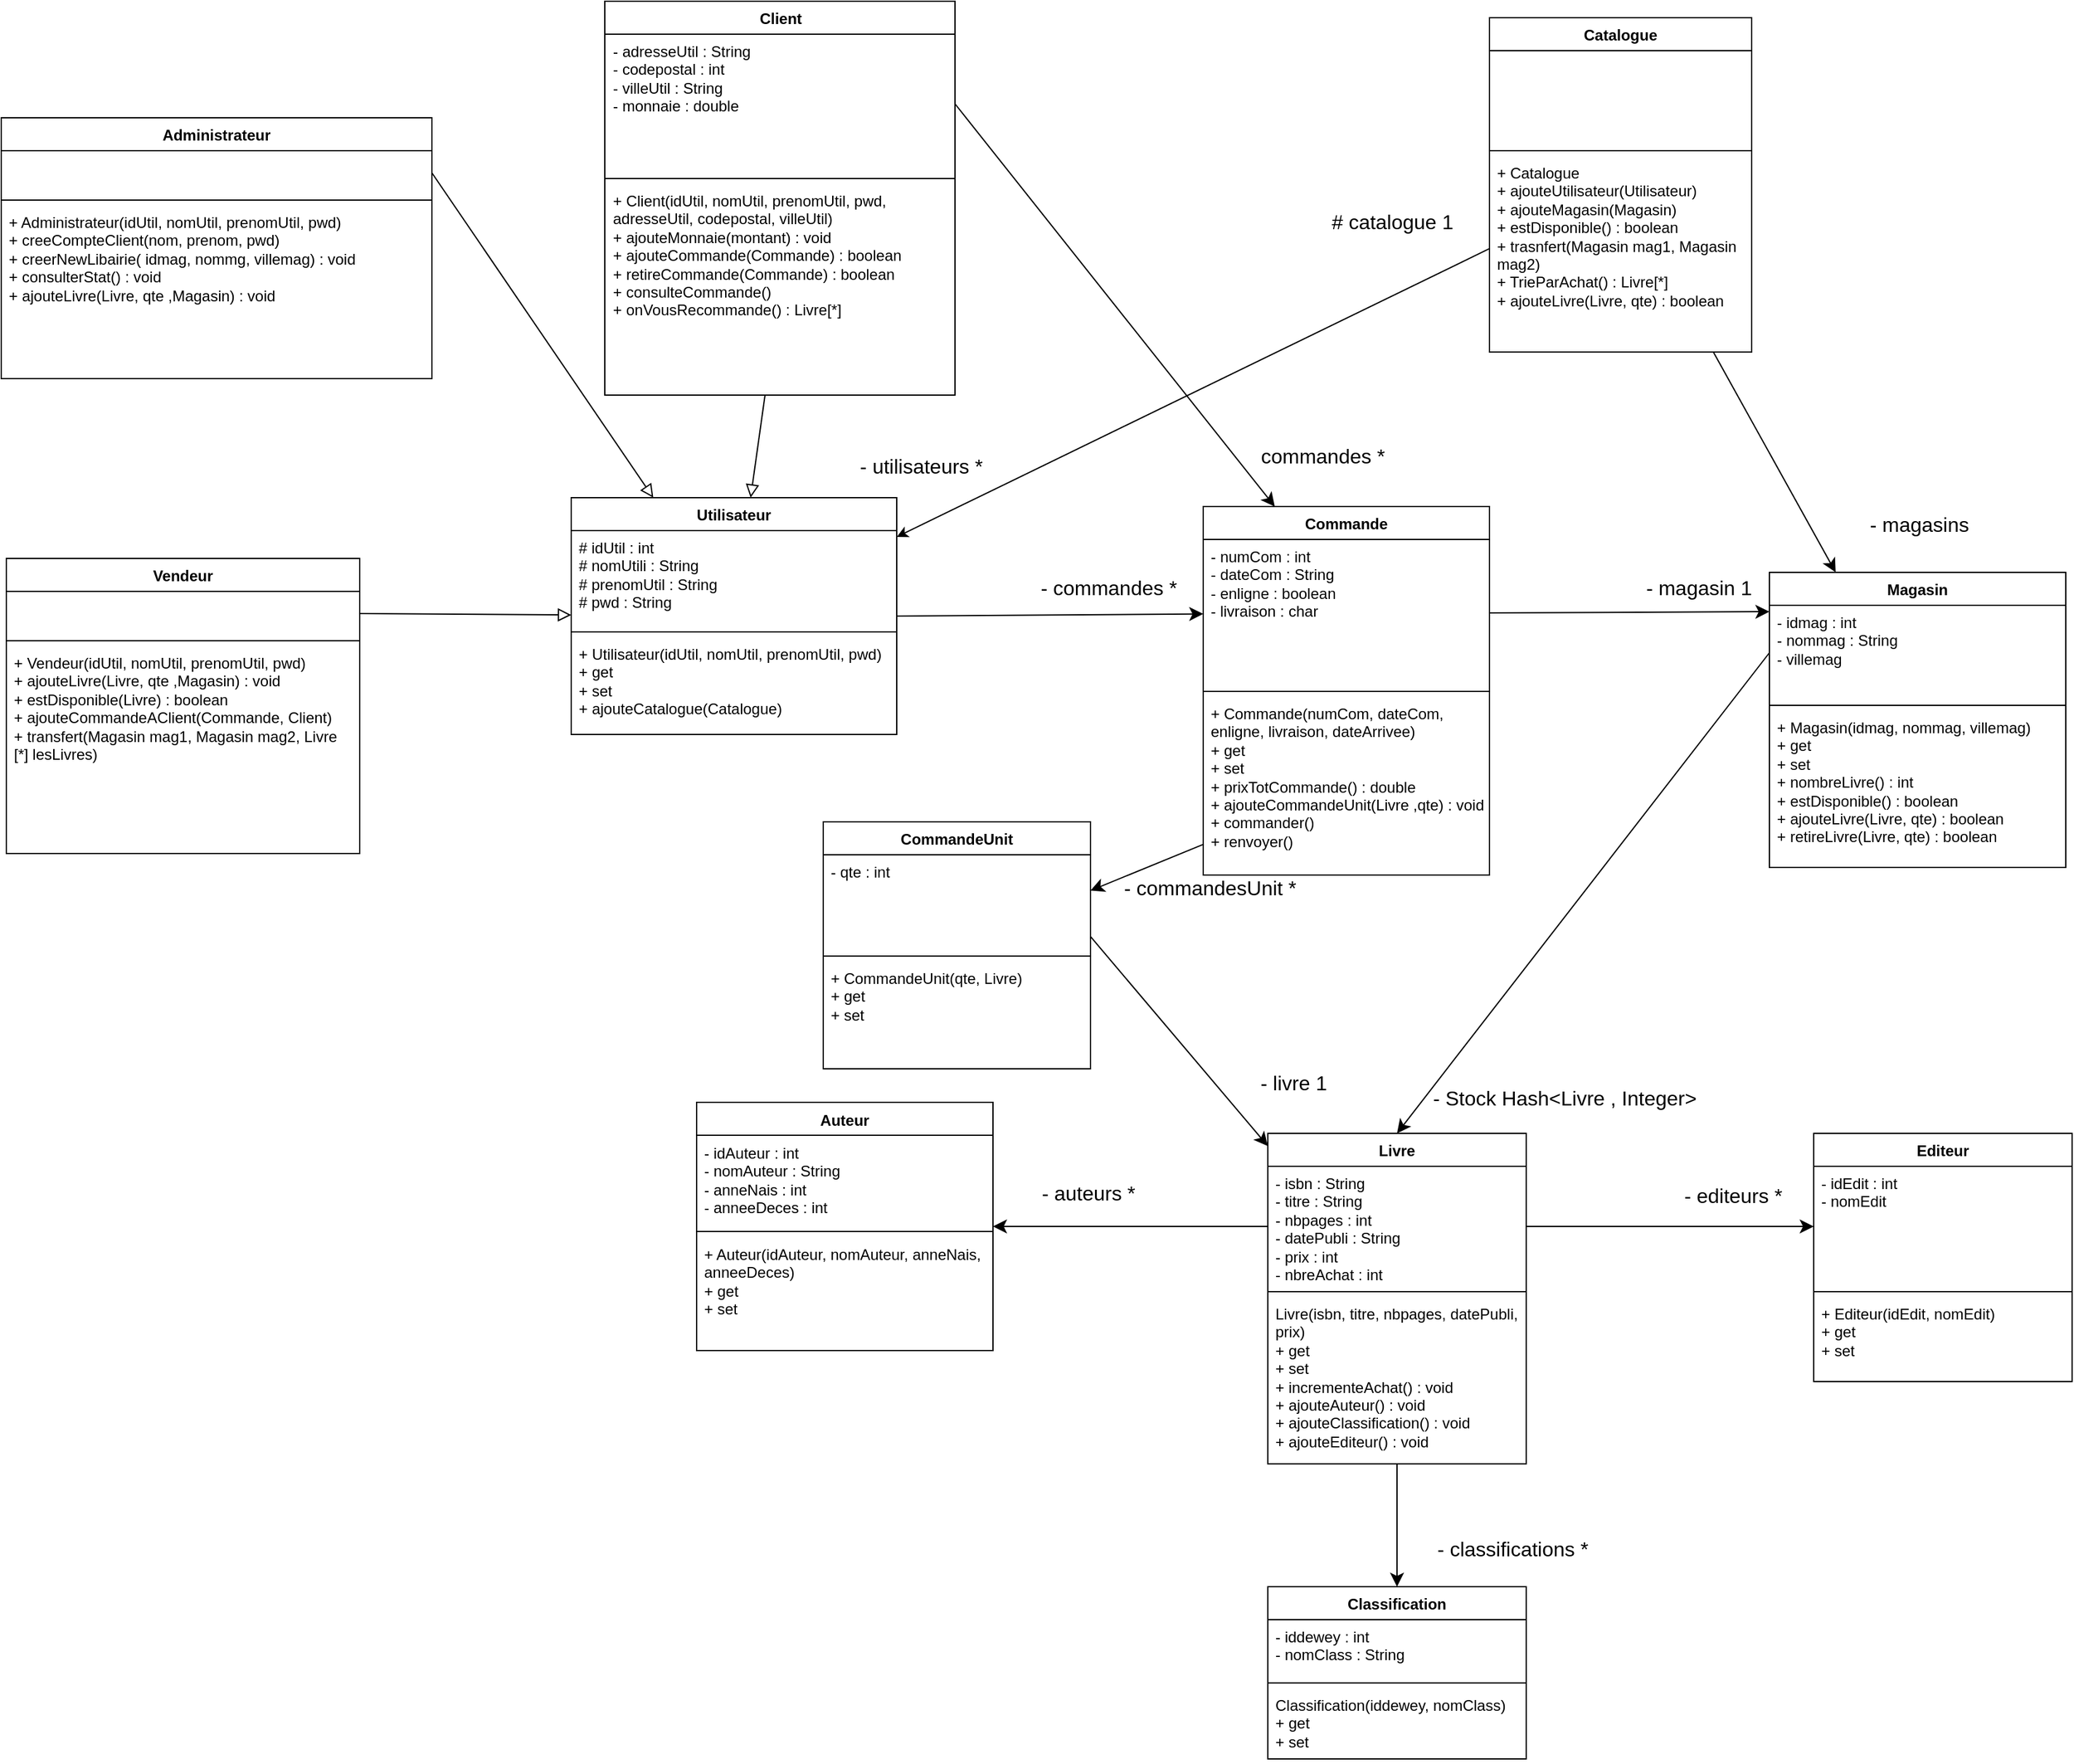 <mxfile>
    <diagram name="Page-1" id="XtBnml_JYqbg_8TcbxcI">
        <mxGraphModel dx="1593" dy="1420" grid="0" gridSize="10" guides="1" tooltips="1" connect="1" arrows="1" fold="1" page="0" pageScale="1" pageWidth="827" pageHeight="1169" math="0" shadow="0">
            <root>
                <mxCell id="0"/>
                <mxCell id="1" parent="0"/>
                <mxCell id="OxnglPTWXYWyZ_FbC3Cn-64" style="edgeStyle=none;curved=1;rounded=0;orthogonalLoop=1;jettySize=auto;html=1;exitX=1;exitY=0.5;exitDx=0;exitDy=0;fontSize=12;startSize=8;endSize=8;" parent="1" source="OxnglPTWXYWyZ_FbC3Cn-1" target="OxnglPTWXYWyZ_FbC3Cn-20" edge="1">
                    <mxGeometry relative="1" as="geometry"/>
                </mxCell>
                <mxCell id="OxnglPTWXYWyZ_FbC3Cn-1" value="Utilisateur" style="swimlane;fontStyle=1;align=center;verticalAlign=top;childLayout=stackLayout;horizontal=1;startSize=26;horizontalStack=0;resizeParent=1;resizeParentMax=0;resizeLast=0;collapsible=1;marginBottom=0;whiteSpace=wrap;html=1;" parent="1" vertex="1">
                    <mxGeometry x="-298" y="-262" width="257" height="187" as="geometry"/>
                </mxCell>
                <mxCell id="OxnglPTWXYWyZ_FbC3Cn-2" value="&lt;div&gt;# idUtil : int&lt;/div&gt;&lt;div&gt;# nomUtili : String&lt;/div&gt;&lt;div&gt;# prenomUtil : String&lt;/div&gt;&lt;div&gt;# pwd : String&lt;/div&gt;" style="text;strokeColor=none;fillColor=none;align=left;verticalAlign=top;spacingLeft=4;spacingRight=4;overflow=hidden;rotatable=0;points=[[0,0.5],[1,0.5]];portConstraint=eastwest;whiteSpace=wrap;html=1;" parent="OxnglPTWXYWyZ_FbC3Cn-1" vertex="1">
                    <mxGeometry y="26" width="257" height="76" as="geometry"/>
                </mxCell>
                <mxCell id="OxnglPTWXYWyZ_FbC3Cn-3" value="" style="line;strokeWidth=1;fillColor=none;align=left;verticalAlign=middle;spacingTop=-1;spacingLeft=3;spacingRight=3;rotatable=0;labelPosition=right;points=[];portConstraint=eastwest;strokeColor=inherit;" parent="OxnglPTWXYWyZ_FbC3Cn-1" vertex="1">
                    <mxGeometry y="102" width="257" height="8" as="geometry"/>
                </mxCell>
                <mxCell id="OxnglPTWXYWyZ_FbC3Cn-4" value="&lt;div&gt;+ Utilisateur(idUtil, nomUtil, prenomUtil, pwd)&lt;/div&gt;&lt;div&gt;+ get&lt;/div&gt;&lt;div&gt;+ set&lt;/div&gt;&lt;div&gt;+ ajouteCatalogue(Catalogue)&lt;/div&gt;" style="text;strokeColor=none;fillColor=none;align=left;verticalAlign=top;spacingLeft=4;spacingRight=4;overflow=hidden;rotatable=0;points=[[0,0.5],[1,0.5]];portConstraint=eastwest;whiteSpace=wrap;html=1;" parent="OxnglPTWXYWyZ_FbC3Cn-1" vertex="1">
                    <mxGeometry y="110" width="257" height="77" as="geometry"/>
                </mxCell>
                <mxCell id="OxnglPTWXYWyZ_FbC3Cn-38" style="edgeStyle=none;curved=1;rounded=0;orthogonalLoop=1;jettySize=auto;html=1;exitX=0.5;exitY=1;exitDx=0;exitDy=0;entryX=0.5;entryY=0;entryDx=0;entryDy=0;fontSize=12;startSize=8;endSize=8;" parent="1" source="OxnglPTWXYWyZ_FbC3Cn-6" target="OxnglPTWXYWyZ_FbC3Cn-34" edge="1">
                    <mxGeometry relative="1" as="geometry"/>
                </mxCell>
                <mxCell id="OxnglPTWXYWyZ_FbC3Cn-6" value="Livre" style="swimlane;fontStyle=1;align=center;verticalAlign=top;childLayout=stackLayout;horizontal=1;startSize=26;horizontalStack=0;resizeParent=1;resizeParentMax=0;resizeLast=0;collapsible=1;marginBottom=0;whiteSpace=wrap;html=1;" parent="1" vertex="1">
                    <mxGeometry x="252" y="240" width="204" height="261" as="geometry"/>
                </mxCell>
                <mxCell id="OxnglPTWXYWyZ_FbC3Cn-7" value="&lt;div&gt;- isbn : String&lt;/div&gt;&lt;div&gt;- titre : String&lt;/div&gt;&lt;div&gt;- nbpages : int&lt;/div&gt;&lt;div&gt;- datePubli : String&lt;/div&gt;&lt;div&gt;- prix : int&lt;/div&gt;&lt;div&gt;- nbreAchat : int&lt;/div&gt;" style="text;strokeColor=none;fillColor=none;align=left;verticalAlign=top;spacingLeft=4;spacingRight=4;overflow=hidden;rotatable=0;points=[[0,0.5],[1,0.5]];portConstraint=eastwest;whiteSpace=wrap;html=1;" parent="OxnglPTWXYWyZ_FbC3Cn-6" vertex="1">
                    <mxGeometry y="26" width="204" height="95" as="geometry"/>
                </mxCell>
                <mxCell id="OxnglPTWXYWyZ_FbC3Cn-8" value="" style="line;strokeWidth=1;fillColor=none;align=left;verticalAlign=middle;spacingTop=-1;spacingLeft=3;spacingRight=3;rotatable=0;labelPosition=right;points=[];portConstraint=eastwest;strokeColor=inherit;" parent="OxnglPTWXYWyZ_FbC3Cn-6" vertex="1">
                    <mxGeometry y="121" width="204" height="8" as="geometry"/>
                </mxCell>
                <mxCell id="OxnglPTWXYWyZ_FbC3Cn-9" value="&lt;div&gt;Livre(isbn, titre, nbpages, datePubli, prix)&lt;/div&gt;&lt;div&gt;+ get&lt;/div&gt;&lt;div&gt;+ set&lt;/div&gt;&lt;div&gt;+ incrementeAchat() : void&lt;/div&gt;&lt;div&gt;+ ajouteAuteur() : void&lt;/div&gt;&lt;div&gt;+ ajouteClassification() : void&lt;/div&gt;&lt;div&gt;+ ajouteEditeur() : void&lt;/div&gt;" style="text;strokeColor=none;fillColor=none;align=left;verticalAlign=top;spacingLeft=4;spacingRight=4;overflow=hidden;rotatable=0;points=[[0,0.5],[1,0.5]];portConstraint=eastwest;whiteSpace=wrap;html=1;" parent="OxnglPTWXYWyZ_FbC3Cn-6" vertex="1">
                    <mxGeometry y="129" width="204" height="132" as="geometry"/>
                </mxCell>
                <mxCell id="OxnglPTWXYWyZ_FbC3Cn-65" style="edgeStyle=none;curved=1;rounded=0;orthogonalLoop=1;jettySize=auto;html=1;fontSize=12;startSize=8;endSize=8;" parent="1" source="OxnglPTWXYWyZ_FbC3Cn-22" target="OxnglPTWXYWyZ_FbC3Cn-59" edge="1">
                    <mxGeometry relative="1" as="geometry"/>
                </mxCell>
                <mxCell id="OxnglPTWXYWyZ_FbC3Cn-19" value="Commande" style="swimlane;fontStyle=1;align=center;verticalAlign=top;childLayout=stackLayout;horizontal=1;startSize=26;horizontalStack=0;resizeParent=1;resizeParentMax=0;resizeLast=0;collapsible=1;marginBottom=0;whiteSpace=wrap;html=1;" parent="1" vertex="1">
                    <mxGeometry x="201" y="-255" width="226" height="291" as="geometry"/>
                </mxCell>
                <mxCell id="OxnglPTWXYWyZ_FbC3Cn-20" value="&lt;div&gt;- numCom : int&lt;/div&gt;&lt;div&gt;- dateCom : String&lt;/div&gt;&lt;div&gt;- enligne : boolean&lt;/div&gt;&lt;div&gt;- livraison : char&lt;/div&gt;&lt;div&gt;&lt;br&gt;&lt;/div&gt;" style="text;strokeColor=none;fillColor=none;align=left;verticalAlign=top;spacingLeft=4;spacingRight=4;overflow=hidden;rotatable=0;points=[[0,0.5],[1,0.5]];portConstraint=eastwest;whiteSpace=wrap;html=1;" parent="OxnglPTWXYWyZ_FbC3Cn-19" vertex="1">
                    <mxGeometry y="26" width="226" height="116" as="geometry"/>
                </mxCell>
                <mxCell id="OxnglPTWXYWyZ_FbC3Cn-21" value="" style="line;strokeWidth=1;fillColor=none;align=left;verticalAlign=middle;spacingTop=-1;spacingLeft=3;spacingRight=3;rotatable=0;labelPosition=right;points=[];portConstraint=eastwest;strokeColor=inherit;" parent="OxnglPTWXYWyZ_FbC3Cn-19" vertex="1">
                    <mxGeometry y="142" width="226" height="8" as="geometry"/>
                </mxCell>
                <mxCell id="OxnglPTWXYWyZ_FbC3Cn-22" value="&lt;div&gt;&lt;div&gt;+ Commande(numCom, dateCom, enligne, livraison, dateArrivee)&lt;/div&gt;&lt;div&gt;+ get&lt;/div&gt;&lt;div&gt;+ set&lt;/div&gt;&lt;/div&gt;&lt;div&gt;+ prixTotCommande() : double&lt;/div&gt;&lt;div&gt;+ ajouteCommandeUnit(Livre ,qte) : void&lt;/div&gt;&lt;div&gt;+ commander()&lt;/div&gt;&lt;div&gt;+ renvoyer()&lt;/div&gt;" style="text;strokeColor=none;fillColor=none;align=left;verticalAlign=top;spacingLeft=4;spacingRight=4;overflow=hidden;rotatable=0;points=[[0,0.5],[1,0.5]];portConstraint=eastwest;whiteSpace=wrap;html=1;" parent="OxnglPTWXYWyZ_FbC3Cn-19" vertex="1">
                    <mxGeometry y="150" width="226" height="141" as="geometry"/>
                </mxCell>
                <mxCell id="OxnglPTWXYWyZ_FbC3Cn-24" value="- commandes *" style="text;html=1;align=center;verticalAlign=middle;resizable=0;points=[];autosize=1;strokeColor=none;fillColor=none;fontSize=16;" parent="1" vertex="1">
                    <mxGeometry x="63" y="-207" width="126" height="31" as="geometry"/>
                </mxCell>
                <mxCell id="OxnglPTWXYWyZ_FbC3Cn-25" value="Editeur" style="swimlane;fontStyle=1;align=center;verticalAlign=top;childLayout=stackLayout;horizontal=1;startSize=26;horizontalStack=0;resizeParent=1;resizeParentMax=0;resizeLast=0;collapsible=1;marginBottom=0;whiteSpace=wrap;html=1;" parent="1" vertex="1">
                    <mxGeometry x="683" y="240" width="204" height="196" as="geometry"/>
                </mxCell>
                <mxCell id="OxnglPTWXYWyZ_FbC3Cn-26" value="&lt;div&gt;- idEdit : int&lt;/div&gt;&lt;div&gt;- nomEdit&lt;/div&gt;" style="text;strokeColor=none;fillColor=none;align=left;verticalAlign=top;spacingLeft=4;spacingRight=4;overflow=hidden;rotatable=0;points=[[0,0.5],[1,0.5]];portConstraint=eastwest;whiteSpace=wrap;html=1;" parent="OxnglPTWXYWyZ_FbC3Cn-25" vertex="1">
                    <mxGeometry y="26" width="204" height="95" as="geometry"/>
                </mxCell>
                <mxCell id="OxnglPTWXYWyZ_FbC3Cn-27" value="" style="line;strokeWidth=1;fillColor=none;align=left;verticalAlign=middle;spacingTop=-1;spacingLeft=3;spacingRight=3;rotatable=0;labelPosition=right;points=[];portConstraint=eastwest;strokeColor=inherit;" parent="OxnglPTWXYWyZ_FbC3Cn-25" vertex="1">
                    <mxGeometry y="121" width="204" height="8" as="geometry"/>
                </mxCell>
                <mxCell id="OxnglPTWXYWyZ_FbC3Cn-28" value="&lt;div&gt;+ Editeur(idEdit, nomEdit)&lt;/div&gt;&lt;div&gt;+ get&lt;/div&gt;&lt;div&gt;+ set&lt;/div&gt;" style="text;strokeColor=none;fillColor=none;align=left;verticalAlign=top;spacingLeft=4;spacingRight=4;overflow=hidden;rotatable=0;points=[[0,0.5],[1,0.5]];portConstraint=eastwest;whiteSpace=wrap;html=1;" parent="OxnglPTWXYWyZ_FbC3Cn-25" vertex="1">
                    <mxGeometry y="129" width="204" height="67" as="geometry"/>
                </mxCell>
                <mxCell id="OxnglPTWXYWyZ_FbC3Cn-29" style="edgeStyle=none;curved=1;rounded=0;orthogonalLoop=1;jettySize=auto;html=1;exitX=1;exitY=0.5;exitDx=0;exitDy=0;entryX=0;entryY=0.5;entryDx=0;entryDy=0;fontSize=12;startSize=8;endSize=8;" parent="1" source="OxnglPTWXYWyZ_FbC3Cn-7" target="OxnglPTWXYWyZ_FbC3Cn-26" edge="1">
                    <mxGeometry relative="1" as="geometry"/>
                </mxCell>
                <mxCell id="OxnglPTWXYWyZ_FbC3Cn-30" value="Auteur" style="swimlane;fontStyle=1;align=center;verticalAlign=top;childLayout=stackLayout;horizontal=1;startSize=26;horizontalStack=0;resizeParent=1;resizeParentMax=0;resizeLast=0;collapsible=1;marginBottom=0;whiteSpace=wrap;html=1;" parent="1" vertex="1">
                    <mxGeometry x="-199" y="215.5" width="234" height="196" as="geometry"/>
                </mxCell>
                <mxCell id="OxnglPTWXYWyZ_FbC3Cn-31" value="&lt;div&gt;- idAuteur : int&lt;/div&gt;&lt;div&gt;- nomAuteur : String&lt;/div&gt;&lt;div&gt;- anneNais : int&lt;/div&gt;&lt;div&gt;- anneeDeces : int&lt;/div&gt;" style="text;strokeColor=none;fillColor=none;align=left;verticalAlign=top;spacingLeft=4;spacingRight=4;overflow=hidden;rotatable=0;points=[[0,0.5],[1,0.5]];portConstraint=eastwest;whiteSpace=wrap;html=1;" parent="OxnglPTWXYWyZ_FbC3Cn-30" vertex="1">
                    <mxGeometry y="26" width="234" height="72" as="geometry"/>
                </mxCell>
                <mxCell id="OxnglPTWXYWyZ_FbC3Cn-32" value="" style="line;strokeWidth=1;fillColor=none;align=left;verticalAlign=middle;spacingTop=-1;spacingLeft=3;spacingRight=3;rotatable=0;labelPosition=right;points=[];portConstraint=eastwest;strokeColor=inherit;" parent="OxnglPTWXYWyZ_FbC3Cn-30" vertex="1">
                    <mxGeometry y="98" width="234" height="8" as="geometry"/>
                </mxCell>
                <mxCell id="OxnglPTWXYWyZ_FbC3Cn-33" value="&lt;div&gt;+ Auteur(idAuteur, nomAuteur, anneNais, anneeDeces)&lt;div&gt;+ get&lt;/div&gt;&lt;div&gt;+ set&lt;/div&gt;&lt;/div&gt;" style="text;strokeColor=none;fillColor=none;align=left;verticalAlign=top;spacingLeft=4;spacingRight=4;overflow=hidden;rotatable=0;points=[[0,0.5],[1,0.5]];portConstraint=eastwest;whiteSpace=wrap;html=1;" parent="OxnglPTWXYWyZ_FbC3Cn-30" vertex="1">
                    <mxGeometry y="106" width="234" height="90" as="geometry"/>
                </mxCell>
                <mxCell id="OxnglPTWXYWyZ_FbC3Cn-34" value="Classification" style="swimlane;fontStyle=1;align=center;verticalAlign=top;childLayout=stackLayout;horizontal=1;startSize=26;horizontalStack=0;resizeParent=1;resizeParentMax=0;resizeLast=0;collapsible=1;marginBottom=0;whiteSpace=wrap;html=1;" parent="1" vertex="1">
                    <mxGeometry x="252" y="598" width="204" height="136" as="geometry"/>
                </mxCell>
                <mxCell id="OxnglPTWXYWyZ_FbC3Cn-35" value="&lt;div&gt;- iddewey : int&lt;/div&gt;&lt;div&gt;- nomClass : String&lt;/div&gt;" style="text;strokeColor=none;fillColor=none;align=left;verticalAlign=top;spacingLeft=4;spacingRight=4;overflow=hidden;rotatable=0;points=[[0,0.5],[1,0.5]];portConstraint=eastwest;whiteSpace=wrap;html=1;" parent="OxnglPTWXYWyZ_FbC3Cn-34" vertex="1">
                    <mxGeometry y="26" width="204" height="46" as="geometry"/>
                </mxCell>
                <mxCell id="OxnglPTWXYWyZ_FbC3Cn-36" value="" style="line;strokeWidth=1;fillColor=none;align=left;verticalAlign=middle;spacingTop=-1;spacingLeft=3;spacingRight=3;rotatable=0;labelPosition=right;points=[];portConstraint=eastwest;strokeColor=inherit;" parent="OxnglPTWXYWyZ_FbC3Cn-34" vertex="1">
                    <mxGeometry y="72" width="204" height="8" as="geometry"/>
                </mxCell>
                <mxCell id="OxnglPTWXYWyZ_FbC3Cn-37" value="&lt;div&gt;Classification(iddewey, nomClass)&lt;/div&gt;&lt;div&gt;+ get&lt;/div&gt;&lt;div&gt;+ set&lt;/div&gt;" style="text;strokeColor=none;fillColor=none;align=left;verticalAlign=top;spacingLeft=4;spacingRight=4;overflow=hidden;rotatable=0;points=[[0,0.5],[1,0.5]];portConstraint=eastwest;whiteSpace=wrap;html=1;" parent="OxnglPTWXYWyZ_FbC3Cn-34" vertex="1">
                    <mxGeometry y="80" width="204" height="56" as="geometry"/>
                </mxCell>
                <mxCell id="OxnglPTWXYWyZ_FbC3Cn-39" value="- classifications *" style="text;html=1;align=center;verticalAlign=middle;resizable=0;points=[];autosize=1;strokeColor=none;fillColor=none;fontSize=16;" parent="1" vertex="1">
                    <mxGeometry x="376" y="552" width="137" height="31" as="geometry"/>
                </mxCell>
                <mxCell id="OxnglPTWXYWyZ_FbC3Cn-40" value="- editeurs *" style="text;html=1;align=center;verticalAlign=middle;resizable=0;points=[];autosize=1;strokeColor=none;fillColor=none;fontSize=16;" parent="1" vertex="1">
                    <mxGeometry x="571.5" y="273" width="95" height="31" as="geometry"/>
                </mxCell>
                <mxCell id="OxnglPTWXYWyZ_FbC3Cn-42" style="edgeStyle=none;curved=1;rounded=0;orthogonalLoop=1;jettySize=auto;html=1;exitX=0;exitY=0.5;exitDx=0;exitDy=0;entryX=1;entryY=0.5;entryDx=0;entryDy=0;fontSize=12;startSize=8;endSize=8;" parent="1" source="OxnglPTWXYWyZ_FbC3Cn-7" target="OxnglPTWXYWyZ_FbC3Cn-30" edge="1">
                    <mxGeometry relative="1" as="geometry"/>
                </mxCell>
                <mxCell id="OxnglPTWXYWyZ_FbC3Cn-43" value="Magasin" style="swimlane;fontStyle=1;align=center;verticalAlign=top;childLayout=stackLayout;horizontal=1;startSize=26;horizontalStack=0;resizeParent=1;resizeParentMax=0;resizeLast=0;collapsible=1;marginBottom=0;whiteSpace=wrap;html=1;" parent="1" vertex="1">
                    <mxGeometry x="648" y="-203" width="234" height="233" as="geometry"/>
                </mxCell>
                <mxCell id="OxnglPTWXYWyZ_FbC3Cn-44" value="&lt;div&gt;- idmag : int&lt;/div&gt;&lt;div&gt;- nommag : String&lt;/div&gt;&lt;div&gt;- villemag&lt;/div&gt;" style="text;strokeColor=none;fillColor=none;align=left;verticalAlign=top;spacingLeft=4;spacingRight=4;overflow=hidden;rotatable=0;points=[[0,0.5],[1,0.5]];portConstraint=eastwest;whiteSpace=wrap;html=1;" parent="OxnglPTWXYWyZ_FbC3Cn-43" vertex="1">
                    <mxGeometry y="26" width="234" height="75" as="geometry"/>
                </mxCell>
                <mxCell id="OxnglPTWXYWyZ_FbC3Cn-45" value="" style="line;strokeWidth=1;fillColor=none;align=left;verticalAlign=middle;spacingTop=-1;spacingLeft=3;spacingRight=3;rotatable=0;labelPosition=right;points=[];portConstraint=eastwest;strokeColor=inherit;" parent="OxnglPTWXYWyZ_FbC3Cn-43" vertex="1">
                    <mxGeometry y="101" width="234" height="8" as="geometry"/>
                </mxCell>
                <mxCell id="OxnglPTWXYWyZ_FbC3Cn-46" value="&lt;div&gt;&lt;div&gt;+ Magasin(idmag, nommag, villemag)&lt;/div&gt;&lt;div&gt;+ get&lt;/div&gt;&lt;div&gt;+ set&lt;/div&gt;&lt;/div&gt;&lt;div&gt;+ nombreLivre() : int&lt;/div&gt;&lt;div&gt;+ estDisponible() : boolean&lt;/div&gt;&lt;div&gt;+ ajouteLivre(Livre, qte) : boolean&lt;/div&gt;&lt;div&gt;+ retireLivre(Livre, qte) : boolean&lt;/div&gt;" style="text;strokeColor=none;fillColor=none;align=left;verticalAlign=top;spacingLeft=4;spacingRight=4;overflow=hidden;rotatable=0;points=[[0,0.5],[1,0.5]];portConstraint=eastwest;whiteSpace=wrap;html=1;" parent="OxnglPTWXYWyZ_FbC3Cn-43" vertex="1">
                    <mxGeometry y="109" width="234" height="124" as="geometry"/>
                </mxCell>
                <mxCell id="OxnglPTWXYWyZ_FbC3Cn-47" value="Client" style="swimlane;fontStyle=1;align=center;verticalAlign=top;childLayout=stackLayout;horizontal=1;startSize=26;horizontalStack=0;resizeParent=1;resizeParentMax=0;resizeLast=0;collapsible=1;marginBottom=0;whiteSpace=wrap;html=1;" parent="1" vertex="1">
                    <mxGeometry x="-271.5" y="-654" width="276.5" height="311" as="geometry"/>
                </mxCell>
                <mxCell id="OxnglPTWXYWyZ_FbC3Cn-48" value="&lt;div&gt;- adresseUtil : String&lt;/div&gt;&lt;div&gt;- codepostal : int&lt;/div&gt;&lt;div&gt;- villeUtil : String &lt;br&gt;&lt;/div&gt;&lt;div&gt;- monnaie : double&lt;/div&gt;" style="text;strokeColor=none;fillColor=none;align=left;verticalAlign=top;spacingLeft=4;spacingRight=4;overflow=hidden;rotatable=0;points=[[0,0.5],[1,0.5]];portConstraint=eastwest;whiteSpace=wrap;html=1;" parent="OxnglPTWXYWyZ_FbC3Cn-47" vertex="1">
                    <mxGeometry y="26" width="276.5" height="110" as="geometry"/>
                </mxCell>
                <mxCell id="OxnglPTWXYWyZ_FbC3Cn-49" value="" style="line;strokeWidth=1;fillColor=none;align=left;verticalAlign=middle;spacingTop=-1;spacingLeft=3;spacingRight=3;rotatable=0;labelPosition=right;points=[];portConstraint=eastwest;strokeColor=inherit;" parent="OxnglPTWXYWyZ_FbC3Cn-47" vertex="1">
                    <mxGeometry y="136" width="276.5" height="8" as="geometry"/>
                </mxCell>
                <mxCell id="OxnglPTWXYWyZ_FbC3Cn-50" value="&lt;div&gt;+ Client(idUtil, nomUtil, prenomUtil, pwd, adresseUtil, codepostal, villeUtil)&lt;/div&gt;&lt;div&gt;+ ajouteMonnaie(montant) : void&lt;/div&gt;&lt;div&gt;+ ajouteCommande(Commande) : boolean&lt;/div&gt;&lt;div&gt;+ retireCommande(Commande) : boolean&lt;/div&gt;&lt;div&gt;+ consulteCommande()&lt;/div&gt;&lt;div&gt;+ onVousRecommande() : Livre[*]&lt;/div&gt;" style="text;strokeColor=none;fillColor=none;align=left;verticalAlign=top;spacingLeft=4;spacingRight=4;overflow=hidden;rotatable=0;points=[[0,0.5],[1,0.5]];portConstraint=eastwest;whiteSpace=wrap;html=1;" parent="OxnglPTWXYWyZ_FbC3Cn-47" vertex="1">
                    <mxGeometry y="144" width="276.5" height="167" as="geometry"/>
                </mxCell>
                <mxCell id="OxnglPTWXYWyZ_FbC3Cn-51" value="Administrateur" style="swimlane;fontStyle=1;align=center;verticalAlign=top;childLayout=stackLayout;horizontal=1;startSize=26;horizontalStack=0;resizeParent=1;resizeParentMax=0;resizeLast=0;collapsible=1;marginBottom=0;whiteSpace=wrap;html=1;" parent="1" vertex="1">
                    <mxGeometry x="-748" y="-562" width="340" height="206" as="geometry"/>
                </mxCell>
                <mxCell id="OxnglPTWXYWyZ_FbC3Cn-52" value="&lt;div&gt;&lt;br&gt;&lt;/div&gt;&lt;div&gt;&lt;br&gt;&lt;/div&gt;&lt;div&gt;&lt;br&gt;&lt;/div&gt;" style="text;strokeColor=none;fillColor=none;align=left;verticalAlign=top;spacingLeft=4;spacingRight=4;overflow=hidden;rotatable=0;points=[[0,0.5],[1,0.5]];portConstraint=eastwest;whiteSpace=wrap;html=1;" parent="OxnglPTWXYWyZ_FbC3Cn-51" vertex="1">
                    <mxGeometry y="26" width="340" height="35" as="geometry"/>
                </mxCell>
                <mxCell id="OxnglPTWXYWyZ_FbC3Cn-53" value="" style="line;strokeWidth=1;fillColor=none;align=left;verticalAlign=middle;spacingTop=-1;spacingLeft=3;spacingRight=3;rotatable=0;labelPosition=right;points=[];portConstraint=eastwest;strokeColor=inherit;" parent="OxnglPTWXYWyZ_FbC3Cn-51" vertex="1">
                    <mxGeometry y="61" width="340" height="8" as="geometry"/>
                </mxCell>
                <mxCell id="OxnglPTWXYWyZ_FbC3Cn-54" value="&lt;div&gt;+ Administrateur(idUtil, nomUtil, prenomUtil, pwd)&lt;/div&gt;&lt;div&gt;+ creeCompteClient(nom, prenom, pwd)&lt;/div&gt;&lt;div&gt;+ creerNewLibairie( idmag, nommg, villemag) : void&lt;/div&gt;&lt;div&gt;+ consulterStat() : void&lt;/div&gt;&lt;div&gt;+ ajouteLivre(Livre, qte ,Magasin) : void&lt;/div&gt;" style="text;strokeColor=none;fillColor=none;align=left;verticalAlign=top;spacingLeft=4;spacingRight=4;overflow=hidden;rotatable=0;points=[[0,0.5],[1,0.5]];portConstraint=eastwest;whiteSpace=wrap;html=1;" parent="OxnglPTWXYWyZ_FbC3Cn-51" vertex="1">
                    <mxGeometry y="69" width="340" height="137" as="geometry"/>
                </mxCell>
                <mxCell id="OxnglPTWXYWyZ_FbC3Cn-55" style="edgeStyle=none;curved=1;rounded=0;orthogonalLoop=1;jettySize=auto;html=1;exitX=1;exitY=0.5;exitDx=0;exitDy=0;entryX=0;entryY=0.067;entryDx=0;entryDy=0;fontSize=12;startSize=8;endSize=8;entryPerimeter=0;" parent="1" source="OxnglPTWXYWyZ_FbC3Cn-20" target="OxnglPTWXYWyZ_FbC3Cn-44" edge="1">
                    <mxGeometry relative="1" as="geometry"/>
                </mxCell>
                <mxCell id="OxnglPTWXYWyZ_FbC3Cn-56" value="- magasin 1" style="text;html=1;align=center;verticalAlign=middle;resizable=0;points=[];autosize=1;strokeColor=none;fillColor=none;fontSize=16;" parent="1" vertex="1">
                    <mxGeometry x="541" y="-207" width="102" height="31" as="geometry"/>
                </mxCell>
                <mxCell id="OxnglPTWXYWyZ_FbC3Cn-57" style="edgeStyle=none;curved=1;rounded=0;orthogonalLoop=1;jettySize=auto;html=1;exitX=0;exitY=0.5;exitDx=0;exitDy=0;entryX=0.5;entryY=0;entryDx=0;entryDy=0;fontSize=12;startSize=8;endSize=8;" parent="1" source="OxnglPTWXYWyZ_FbC3Cn-44" target="OxnglPTWXYWyZ_FbC3Cn-6" edge="1">
                    <mxGeometry relative="1" as="geometry"/>
                </mxCell>
                <mxCell id="OxnglPTWXYWyZ_FbC3Cn-58" value="- Stock Hash&amp;lt;Livre , Integer&amp;gt;" style="text;html=1;align=center;verticalAlign=middle;resizable=0;points=[];autosize=1;strokeColor=none;fillColor=none;fontSize=16;" parent="1" vertex="1">
                    <mxGeometry x="373" y="196" width="226" height="31" as="geometry"/>
                </mxCell>
                <mxCell id="OxnglPTWXYWyZ_FbC3Cn-59" value="CommandeUnit" style="swimlane;fontStyle=1;align=center;verticalAlign=top;childLayout=stackLayout;horizontal=1;startSize=26;horizontalStack=0;resizeParent=1;resizeParentMax=0;resizeLast=0;collapsible=1;marginBottom=0;whiteSpace=wrap;html=1;" parent="1" vertex="1">
                    <mxGeometry x="-99" y="-6" width="211" height="195" as="geometry"/>
                </mxCell>
                <mxCell id="OxnglPTWXYWyZ_FbC3Cn-60" value="&lt;div&gt;&lt;span style=&quot;background-color: transparent;&quot;&gt;- qte : int&lt;/span&gt;&lt;/div&gt;" style="text;strokeColor=none;fillColor=none;align=left;verticalAlign=top;spacingLeft=4;spacingRight=4;overflow=hidden;rotatable=0;points=[[0,0.5],[1,0.5]];portConstraint=eastwest;whiteSpace=wrap;html=1;" parent="OxnglPTWXYWyZ_FbC3Cn-59" vertex="1">
                    <mxGeometry y="26" width="211" height="76" as="geometry"/>
                </mxCell>
                <mxCell id="OxnglPTWXYWyZ_FbC3Cn-61" value="" style="line;strokeWidth=1;fillColor=none;align=left;verticalAlign=middle;spacingTop=-1;spacingLeft=3;spacingRight=3;rotatable=0;labelPosition=right;points=[];portConstraint=eastwest;strokeColor=inherit;" parent="OxnglPTWXYWyZ_FbC3Cn-59" vertex="1">
                    <mxGeometry y="102" width="211" height="8" as="geometry"/>
                </mxCell>
                <mxCell id="OxnglPTWXYWyZ_FbC3Cn-62" value="&lt;div&gt;+ CommandeUnit(qte, Livre)&lt;/div&gt;&lt;div&gt;+ get&lt;/div&gt;&lt;div&gt;+ set&lt;/div&gt;" style="text;strokeColor=none;fillColor=none;align=left;verticalAlign=top;spacingLeft=4;spacingRight=4;overflow=hidden;rotatable=0;points=[[0,0.5],[1,0.5]];portConstraint=eastwest;whiteSpace=wrap;html=1;" parent="OxnglPTWXYWyZ_FbC3Cn-59" vertex="1">
                    <mxGeometry y="110" width="211" height="85" as="geometry"/>
                </mxCell>
                <mxCell id="OxnglPTWXYWyZ_FbC3Cn-72" style="edgeStyle=none;curved=1;rounded=0;orthogonalLoop=1;jettySize=auto;html=1;fontSize=12;startSize=8;endSize=8;endArrow=block;endFill=0;" parent="1" source="OxnglPTWXYWyZ_FbC3Cn-50" target="OxnglPTWXYWyZ_FbC3Cn-1" edge="1">
                    <mxGeometry relative="1" as="geometry"/>
                </mxCell>
                <mxCell id="OxnglPTWXYWyZ_FbC3Cn-73" style="edgeStyle=none;curved=1;rounded=0;orthogonalLoop=1;jettySize=auto;html=1;exitX=1;exitY=0.5;exitDx=0;exitDy=0;fontSize=12;startSize=8;endSize=8;endArrow=block;endFill=0;" parent="1" source="OxnglPTWXYWyZ_FbC3Cn-52" target="OxnglPTWXYWyZ_FbC3Cn-1" edge="1">
                    <mxGeometry relative="1" as="geometry"/>
                </mxCell>
                <mxCell id="OxnglPTWXYWyZ_FbC3Cn-74" value="- auteurs *" style="text;html=1;align=center;verticalAlign=middle;resizable=0;points=[];autosize=1;strokeColor=none;fillColor=none;fontSize=16;" parent="1" vertex="1">
                    <mxGeometry x="64" y="271" width="92" height="31" as="geometry"/>
                </mxCell>
                <mxCell id="OxnglPTWXYWyZ_FbC3Cn-76" value="Vendeur" style="swimlane;fontStyle=1;align=center;verticalAlign=top;childLayout=stackLayout;horizontal=1;startSize=26;horizontalStack=0;resizeParent=1;resizeParentMax=0;resizeLast=0;collapsible=1;marginBottom=0;whiteSpace=wrap;html=1;" parent="1" vertex="1">
                    <mxGeometry x="-744" y="-214" width="279" height="233" as="geometry"/>
                </mxCell>
                <mxCell id="OxnglPTWXYWyZ_FbC3Cn-77" value="&lt;div&gt;&lt;br&gt;&lt;/div&gt;&lt;div&gt;&lt;br&gt;&lt;/div&gt;&lt;div&gt;&lt;br&gt;&lt;/div&gt;" style="text;strokeColor=none;fillColor=none;align=left;verticalAlign=top;spacingLeft=4;spacingRight=4;overflow=hidden;rotatable=0;points=[[0,0.5],[1,0.5]];portConstraint=eastwest;whiteSpace=wrap;html=1;" parent="OxnglPTWXYWyZ_FbC3Cn-76" vertex="1">
                    <mxGeometry y="26" width="279" height="35" as="geometry"/>
                </mxCell>
                <mxCell id="OxnglPTWXYWyZ_FbC3Cn-78" value="" style="line;strokeWidth=1;fillColor=none;align=left;verticalAlign=middle;spacingTop=-1;spacingLeft=3;spacingRight=3;rotatable=0;labelPosition=right;points=[];portConstraint=eastwest;strokeColor=inherit;" parent="OxnglPTWXYWyZ_FbC3Cn-76" vertex="1">
                    <mxGeometry y="61" width="279" height="8" as="geometry"/>
                </mxCell>
                <mxCell id="OxnglPTWXYWyZ_FbC3Cn-79" value="&lt;div&gt;+ Vendeur(idUtil, nomUtil, prenomUtil, pwd)&lt;/div&gt;&lt;div&gt;&lt;div&gt;+ ajouteLivre(Livre, qte ,Magasin) : void&lt;/div&gt;&lt;div&gt;+ estDisponible(Livre) : boolean&lt;/div&gt;&lt;div&gt;+ ajouteCommandeAClient(Commande, Client)&lt;/div&gt;&lt;div&gt;&lt;div&gt;+ transfert(Magasin mag1, Magasin mag2, Livre [*] lesLivres)&lt;/div&gt;&lt;/div&gt;&lt;br&gt;&lt;/div&gt;" style="text;strokeColor=none;fillColor=none;align=left;verticalAlign=top;spacingLeft=4;spacingRight=4;overflow=hidden;rotatable=0;points=[[0,0.5],[1,0.5]];portConstraint=eastwest;whiteSpace=wrap;html=1;" parent="OxnglPTWXYWyZ_FbC3Cn-76" vertex="1">
                    <mxGeometry y="69" width="279" height="164" as="geometry"/>
                </mxCell>
                <mxCell id="8xyli4f4kGa3cknnjHxe-2" style="edgeStyle=none;curved=1;rounded=0;orthogonalLoop=1;jettySize=auto;html=1;exitX=1;exitY=0.5;exitDx=0;exitDy=0;fontSize=12;startSize=8;endSize=8;endArrow=block;endFill=0;" parent="1" source="OxnglPTWXYWyZ_FbC3Cn-77" target="OxnglPTWXYWyZ_FbC3Cn-1" edge="1">
                    <mxGeometry relative="1" as="geometry">
                        <mxPoint x="-379" y="46" as="sourcePoint"/>
                        <mxPoint x="-254" as="targetPoint"/>
                    </mxGeometry>
                </mxCell>
                <mxCell id="C5JQMujFH1IcdvK9nede-2" style="edgeStyle=none;curved=1;rounded=0;orthogonalLoop=1;jettySize=auto;html=1;entryX=0.25;entryY=0;entryDx=0;entryDy=0;fontSize=12;startSize=8;endSize=8;exitX=1;exitY=0.5;exitDx=0;exitDy=0;" parent="1" source="OxnglPTWXYWyZ_FbC3Cn-48" target="OxnglPTWXYWyZ_FbC3Cn-19" edge="1">
                    <mxGeometry relative="1" as="geometry">
                        <mxPoint x="-400" y="-473" as="sourcePoint"/>
                        <mxPoint x="-170" y="-473" as="targetPoint"/>
                    </mxGeometry>
                </mxCell>
                <mxCell id="C5JQMujFH1IcdvK9nede-3" value="commandes *" style="text;html=1;align=center;verticalAlign=middle;resizable=0;points=[];autosize=1;strokeColor=none;fillColor=none;fontSize=16;" parent="1" vertex="1">
                    <mxGeometry x="237" y="-311" width="116" height="31" as="geometry"/>
                </mxCell>
                <mxCell id="d8kxSNb8FKwBSeNOoYn2-6" style="edgeStyle=none;curved=1;rounded=0;orthogonalLoop=1;jettySize=auto;html=1;fontSize=12;startSize=8;endSize=8;exitX=1;exitY=0.85;exitDx=0;exitDy=0;exitPerimeter=0;" parent="1" source="OxnglPTWXYWyZ_FbC3Cn-60" target="OxnglPTWXYWyZ_FbC3Cn-6" edge="1">
                    <mxGeometry relative="1" as="geometry">
                        <mxPoint x="262" y="324" as="sourcePoint"/>
                        <mxPoint x="45" y="324" as="targetPoint"/>
                    </mxGeometry>
                </mxCell>
                <mxCell id="d8kxSNb8FKwBSeNOoYn2-7" value="- livre 1" style="text;html=1;align=center;verticalAlign=middle;resizable=0;points=[];autosize=1;strokeColor=none;fillColor=none;fontSize=16;" parent="1" vertex="1">
                    <mxGeometry x="237" y="184.5" width="70" height="31" as="geometry"/>
                </mxCell>
                <mxCell id="d8kxSNb8FKwBSeNOoYn2-8" value="- commandesUnit *" style="text;html=1;align=center;verticalAlign=middle;resizable=0;points=[];autosize=1;strokeColor=none;fillColor=none;fontSize=16;" parent="1" vertex="1">
                    <mxGeometry x="129" y="30" width="154" height="31" as="geometry"/>
                </mxCell>
                <mxCell id="d8kxSNb8FKwBSeNOoYn2-9" value="Catalogue" style="swimlane;fontStyle=1;align=center;verticalAlign=top;childLayout=stackLayout;horizontal=1;startSize=26;horizontalStack=0;resizeParent=1;resizeParentMax=0;resizeLast=0;collapsible=1;marginBottom=0;whiteSpace=wrap;html=1;" parent="1" vertex="1">
                    <mxGeometry x="427" y="-641" width="207" height="264" as="geometry"/>
                </mxCell>
                <mxCell id="d8kxSNb8FKwBSeNOoYn2-10" value="&lt;div&gt;&lt;br&gt;&lt;/div&gt;&lt;div&gt;&lt;br&gt;&lt;/div&gt;&lt;div&gt;&lt;br&gt;&lt;/div&gt;" style="text;strokeColor=none;fillColor=none;align=left;verticalAlign=top;spacingLeft=4;spacingRight=4;overflow=hidden;rotatable=0;points=[[0,0.5],[1,0.5]];portConstraint=eastwest;whiteSpace=wrap;html=1;" parent="d8kxSNb8FKwBSeNOoYn2-9" vertex="1">
                    <mxGeometry y="26" width="207" height="75" as="geometry"/>
                </mxCell>
                <mxCell id="d8kxSNb8FKwBSeNOoYn2-11" value="" style="line;strokeWidth=1;fillColor=none;align=left;verticalAlign=middle;spacingTop=-1;spacingLeft=3;spacingRight=3;rotatable=0;labelPosition=right;points=[];portConstraint=eastwest;strokeColor=inherit;" parent="d8kxSNb8FKwBSeNOoYn2-9" vertex="1">
                    <mxGeometry y="101" width="207" height="8" as="geometry"/>
                </mxCell>
                <mxCell id="d8kxSNb8FKwBSeNOoYn2-12" value="&lt;div&gt;+ Catalogue&lt;/div&gt;&lt;div&gt;+ ajouteUtilisateur(Utilisateur)&lt;/div&gt;&lt;div&gt;+ ajouteMagasin(Magasin)&lt;/div&gt;&lt;div&gt;+ estDisponible() : boolean&lt;/div&gt;&lt;div&gt;+ trasnfert(Magasin mag1, Magasin mag2)&lt;/div&gt;&lt;div&gt;+ TrieParAchat() : Livre[*]&lt;/div&gt;&lt;div&gt;+ ajouteLivre(Livre, qte) : boolean &lt;br&gt;&lt;/div&gt;" style="text;strokeColor=none;fillColor=none;align=left;verticalAlign=top;spacingLeft=4;spacingRight=4;overflow=hidden;rotatable=0;points=[[0,0.5],[1,0.5]];portConstraint=eastwest;whiteSpace=wrap;html=1;" parent="d8kxSNb8FKwBSeNOoYn2-9" vertex="1">
                    <mxGeometry y="109" width="207" height="155" as="geometry"/>
                </mxCell>
                <mxCell id="d8kxSNb8FKwBSeNOoYn2-13" style="edgeStyle=none;curved=1;rounded=0;orthogonalLoop=1;jettySize=auto;html=1;fontSize=12;startSize=8;endSize=8;" parent="1" source="d8kxSNb8FKwBSeNOoYn2-9" target="OxnglPTWXYWyZ_FbC3Cn-43" edge="1">
                    <mxGeometry relative="1" as="geometry">
                        <mxPoint x="437" y="-161" as="sourcePoint"/>
                        <mxPoint x="658" y="-162" as="targetPoint"/>
                    </mxGeometry>
                </mxCell>
                <mxCell id="d8kxSNb8FKwBSeNOoYn2-14" value="- magasins" style="text;html=1;align=center;verticalAlign=middle;resizable=0;points=[];autosize=1;strokeColor=none;fillColor=none;fontSize=16;" parent="1" vertex="1">
                    <mxGeometry x="718" y="-257" width="96" height="31" as="geometry"/>
                </mxCell>
                <mxCell id="d8kxSNb8FKwBSeNOoYn2-15" value="" style="endArrow=classic;html=1;rounded=0;" parent="1" source="d8kxSNb8FKwBSeNOoYn2-9" target="OxnglPTWXYWyZ_FbC3Cn-1" edge="1">
                    <mxGeometry width="50" height="50" relative="1" as="geometry">
                        <mxPoint x="99" y="-211" as="sourcePoint"/>
                        <mxPoint x="49" y="-161" as="targetPoint"/>
                    </mxGeometry>
                </mxCell>
                <mxCell id="d8kxSNb8FKwBSeNOoYn2-17" value="# catalogue 1" style="text;html=1;align=center;verticalAlign=middle;resizable=0;points=[];autosize=1;strokeColor=none;fillColor=none;fontSize=16;" parent="1" vertex="1">
                    <mxGeometry x="293" y="-496" width="114" height="31" as="geometry"/>
                </mxCell>
                <mxCell id="4eCi8PVNAWB7aJQEmrNP-2" value="- utilisateurs *" style="text;html=1;align=center;verticalAlign=middle;resizable=0;points=[];autosize=1;strokeColor=none;fillColor=none;fontSize=16;" parent="1" vertex="1">
                    <mxGeometry x="-80" y="-303" width="115" height="31" as="geometry"/>
                </mxCell>
            </root>
        </mxGraphModel>
    </diagram>
</mxfile>